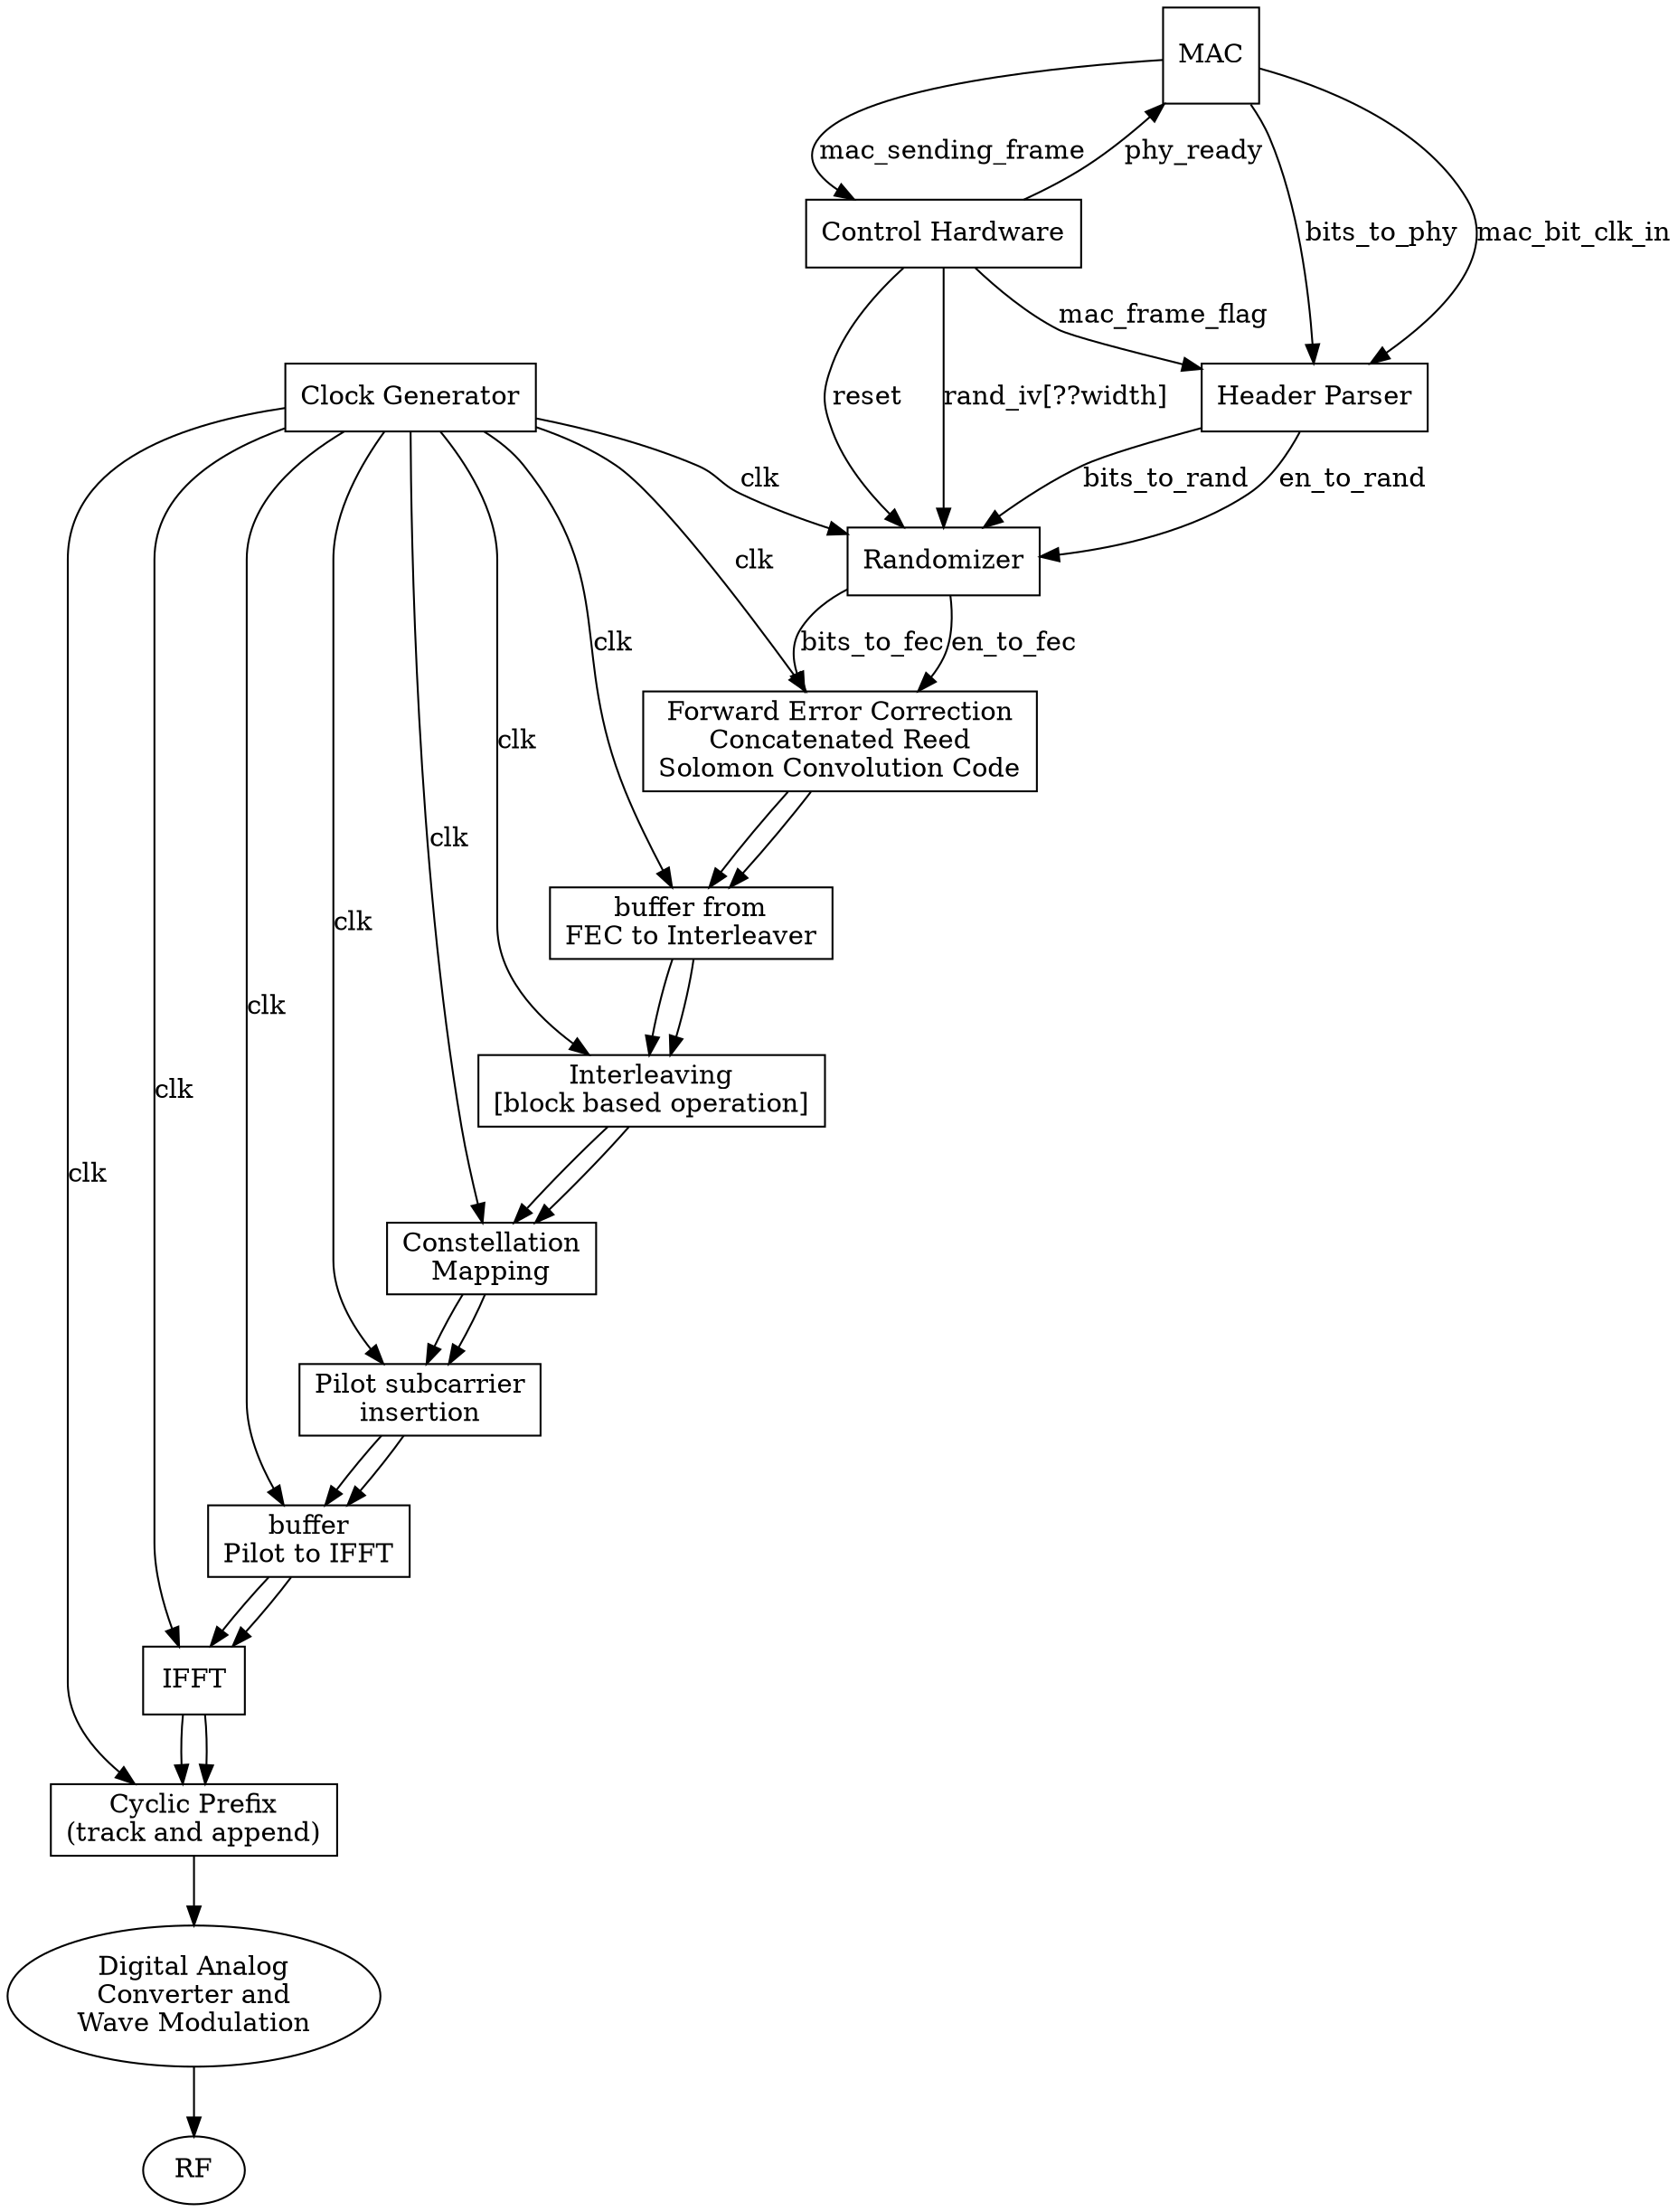 digraph transmitter {
	//	page="8.5,11"
	//	rankdir=LR

	node [shape=box]

	mac [label="MAC", shape=square]
	clk [label="Clock Generator"]
	ctrl [label="Control Hardware"]
	head [label="Header Parser"]
	rand [label="Randomizer"]
	fec  [label="Forward Error Correction\nConcatenated Reed\nSolomon Convolution Code"]
	buf_fec_inter [label="buffer from\nFEC to Interleaver"]
	interleaver [label="Interleaving\n[block based operation]"]
	const_map [label="Constellation\nMapping"]
	pilot_ins [label="Pilot subcarrier\ninsertion"]
	buf_pilot_ifft [label="buffer\nPilot to IFFT"]
	ifft [label="IFFT"]
	cp [label="Cyclic Prefix\n(track and append)"]
	
	dac [label="Digital Analog\nConverter and\nWave Modulation", shape=oval]
	rf [label="RF", shape=oval]



	clk -> rand [label="clk"]
	clk -> fec [label="clk"]
	clk -> buf_fec_inter [label="clk"]
	clk -> interleaver [label="clk"]
	clk -> const_map [label="clk"]
	clk -> pilot_ins [label="clk"]
	clk -> buf_pilot_ifft [label="clk"]
	clk -> ifft [label="clk"]
	clk -> cp [label="clk"]


	mac -> head [label="bits_to_phy"]
	mac -> head [label="mac_bit_clk_in"]
	mac -> ctrl [label="mac_sending_frame"]
	
	ctrl -> mac [label="phy_ready"]
	ctrl -> head [label="mac_frame_flag"]
	ctrl -> rand [label="reset"]
	ctrl -> rand [label="rand_iv[??width]"]

	head -> rand [label="bits_to_rand"]
	head -> rand [label="en_to_rand"]

	rand -> fec  [label="bits_to_fec"]
	rand -> fec  [label="en_to_fec"]

	fec -> buf_fec_inter
	fec -> buf_fec_inter

	buf_fec_inter -> interleaver
	buf_fec_inter -> interleaver

	interleaver -> const_map
	interleaver -> const_map

	const_map -> pilot_ins
	const_map -> pilot_ins

	pilot_ins -> buf_pilot_ifft
	pilot_ins -> buf_pilot_ifft

	buf_pilot_ifft -> ifft
	buf_pilot_ifft -> ifft

	ifft -> cp
	ifft -> cp

	cp -> dac
	dac -> rf

}
